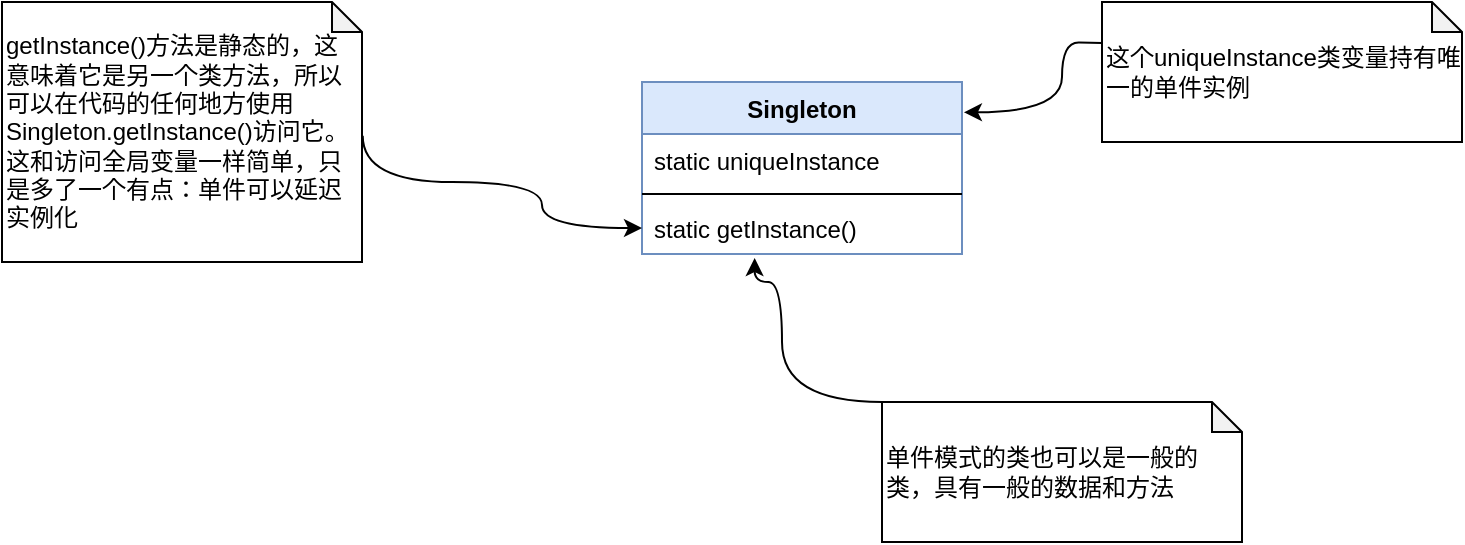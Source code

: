 <mxfile version="15.4.0" type="device"><diagram id="5C10bx1nQLExPAaZ56Q_" name="第 1 页"><mxGraphModel dx="1422" dy="952" grid="1" gridSize="10" guides="1" tooltips="1" connect="1" arrows="1" fold="1" page="1" pageScale="1" pageWidth="827" pageHeight="1169" math="0" shadow="0"><root><mxCell id="0"/><mxCell id="1" parent="0"/><mxCell id="b6aXbHheFUWtjBQtU3KF-5" value="Singleton" style="swimlane;fontStyle=1;align=center;verticalAlign=top;childLayout=stackLayout;horizontal=1;startSize=26;horizontalStack=0;resizeParent=1;resizeParentMax=0;resizeLast=0;collapsible=1;marginBottom=0;fillColor=#dae8fc;strokeColor=#6c8ebf;" vertex="1" parent="1"><mxGeometry x="350" y="140" width="160" height="86" as="geometry"/></mxCell><mxCell id="b6aXbHheFUWtjBQtU3KF-6" value="static uniqueInstance" style="text;strokeColor=none;fillColor=none;align=left;verticalAlign=top;spacingLeft=4;spacingRight=4;overflow=hidden;rotatable=0;points=[[0,0.5],[1,0.5]];portConstraint=eastwest;" vertex="1" parent="b6aXbHheFUWtjBQtU3KF-5"><mxGeometry y="26" width="160" height="26" as="geometry"/></mxCell><mxCell id="b6aXbHheFUWtjBQtU3KF-7" value="" style="line;strokeWidth=1;fillColor=none;align=left;verticalAlign=middle;spacingTop=-1;spacingLeft=3;spacingRight=3;rotatable=0;labelPosition=right;points=[];portConstraint=eastwest;" vertex="1" parent="b6aXbHheFUWtjBQtU3KF-5"><mxGeometry y="52" width="160" height="8" as="geometry"/></mxCell><mxCell id="b6aXbHheFUWtjBQtU3KF-8" value="static getInstance()" style="text;strokeColor=none;fillColor=none;align=left;verticalAlign=top;spacingLeft=4;spacingRight=4;overflow=hidden;rotatable=0;points=[[0,0.5],[1,0.5]];portConstraint=eastwest;" vertex="1" parent="b6aXbHheFUWtjBQtU3KF-5"><mxGeometry y="60" width="160" height="26" as="geometry"/></mxCell><mxCell id="b6aXbHheFUWtjBQtU3KF-9" value="这个uniqueInstance类变量持有唯一的单件实例" style="shape=note;whiteSpace=wrap;html=1;backgroundOutline=1;darkOpacity=0.05;labelPosition=center;verticalLabelPosition=middle;align=left;verticalAlign=middle;size=15;" vertex="1" parent="1"><mxGeometry x="580" y="100" width="180" height="70" as="geometry"/></mxCell><mxCell id="b6aXbHheFUWtjBQtU3KF-10" value="" style="curved=1;endArrow=classic;html=1;rounded=0;edgeStyle=orthogonalEdgeStyle;entryX=1.006;entryY=0.176;entryDx=0;entryDy=0;entryPerimeter=0;exitX=0;exitY=0.292;exitDx=0;exitDy=0;exitPerimeter=0;" edge="1" parent="1" source="b6aXbHheFUWtjBQtU3KF-9" target="b6aXbHheFUWtjBQtU3KF-5"><mxGeometry width="50" height="50" relative="1" as="geometry"><mxPoint x="577" y="120" as="sourcePoint"/><mxPoint x="560" y="70" as="targetPoint"/><Array as="points"><mxPoint x="577" y="120"/><mxPoint x="560" y="120"/><mxPoint x="560" y="155"/></Array></mxGeometry></mxCell><mxCell id="b6aXbHheFUWtjBQtU3KF-11" value="getInstance()方法是静态的，这意味着它是另一个类方法，所以可以在代码的任何地方使用Singleton.getInstance()访问它。这和访问全局变量一样简单，只是多了一个有点：单件可以延迟实例化" style="shape=note;whiteSpace=wrap;html=1;backgroundOutline=1;darkOpacity=0.05;labelPosition=center;verticalLabelPosition=middle;align=left;verticalAlign=middle;size=15;" vertex="1" parent="1"><mxGeometry x="30" y="100" width="180" height="130" as="geometry"/></mxCell><mxCell id="b6aXbHheFUWtjBQtU3KF-12" value="" style="curved=1;endArrow=classic;html=1;rounded=0;edgeStyle=orthogonalEdgeStyle;exitX=1.002;exitY=0.514;exitDx=0;exitDy=0;exitPerimeter=0;entryX=0;entryY=0.5;entryDx=0;entryDy=0;" edge="1" parent="1" source="b6aXbHheFUWtjBQtU3KF-11" target="b6aXbHheFUWtjBQtU3KF-8"><mxGeometry width="50" height="50" relative="1" as="geometry"><mxPoint x="250" y="190" as="sourcePoint"/><mxPoint x="300" y="140" as="targetPoint"/><Array as="points"><mxPoint x="210" y="190"/><mxPoint x="300" y="190"/><mxPoint x="300" y="213"/></Array></mxGeometry></mxCell><mxCell id="b6aXbHheFUWtjBQtU3KF-13" value="单件模式的类也可以是一般的类，具有一般的数据和方法" style="shape=note;whiteSpace=wrap;html=1;backgroundOutline=1;darkOpacity=0.05;labelPosition=center;verticalLabelPosition=middle;align=left;verticalAlign=middle;size=15;" vertex="1" parent="1"><mxGeometry x="470" y="300" width="180" height="70" as="geometry"/></mxCell><mxCell id="b6aXbHheFUWtjBQtU3KF-14" value="" style="curved=1;endArrow=classic;html=1;rounded=0;edgeStyle=orthogonalEdgeStyle;exitX=0;exitY=0;exitDx=0;exitDy=0;exitPerimeter=0;entryX=0.352;entryY=1.077;entryDx=0;entryDy=0;entryPerimeter=0;" edge="1" parent="1" source="b6aXbHheFUWtjBQtU3KF-13" target="b6aXbHheFUWtjBQtU3KF-8"><mxGeometry width="50" height="50" relative="1" as="geometry"><mxPoint x="410" y="300" as="sourcePoint"/><mxPoint x="460" y="250" as="targetPoint"/><Array as="points"><mxPoint x="420" y="300"/><mxPoint x="420" y="240"/><mxPoint x="406" y="240"/></Array></mxGeometry></mxCell></root></mxGraphModel></diagram></mxfile>